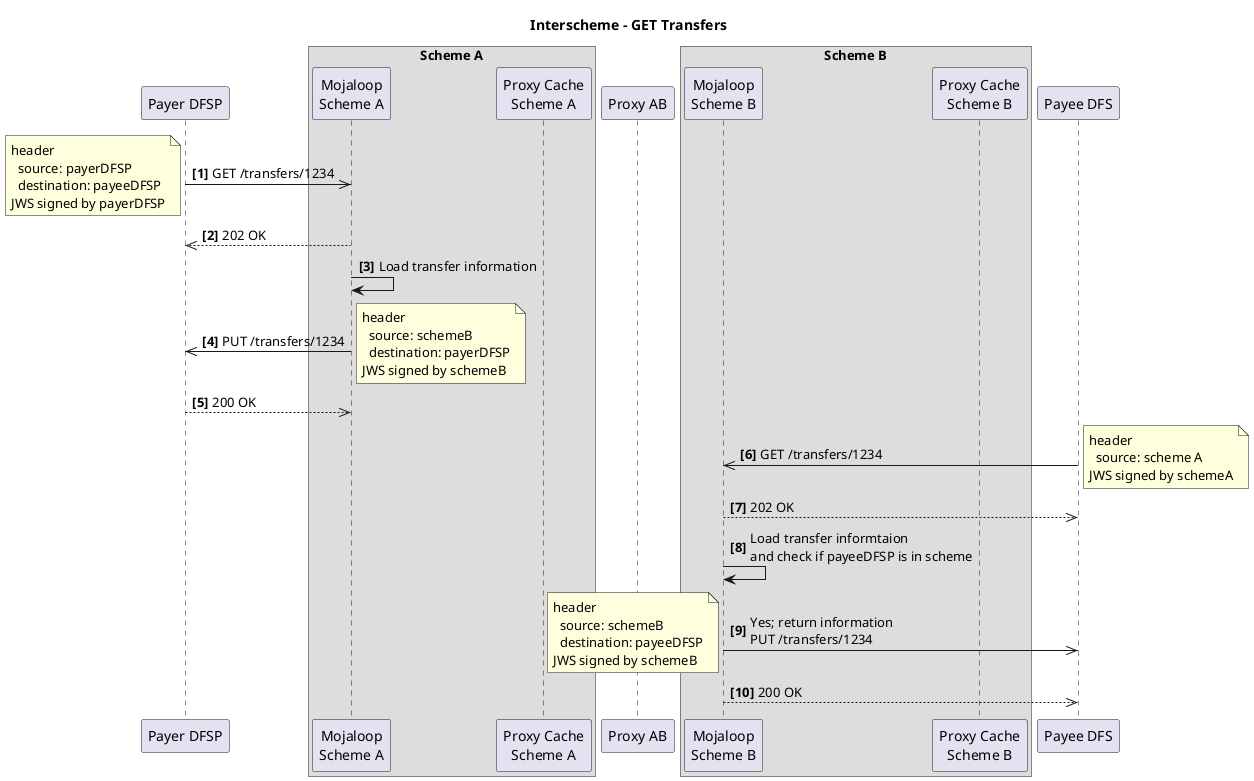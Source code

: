 @startuml

title Interscheme - GET Transfers

participant "Payer DFSP" as payerDFSP
box Scheme A
  participant "Mojaloop\nScheme A" as schemeA
  participant "Proxy Cache\nScheme A" as pc_A
end box
participant "Proxy AB" as xnp
box Scheme B
  participant "Mojaloop\nScheme B" as schemeB
  participant "Proxy Cache\nScheme B" as pc_B
end box
participant "Payee DFS" as payeeDFSP

autonumber 1 "<b>[0]"

payerDFSP ->> schemeA: GET /transfers/1234
note left
header 
  source: payerDFSP
  destination: payeeDFSP
JWS signed by payerDFSP
end note
schemeA -->> payerDFSP: 202 OK
schemeA -> schemeA: Load transfer information


schemeA->>payerDFSP: PUT /transfers/1234
note right
header 
  source: schemeB
  destination: payerDFSP
JWS signed by schemeB
end note
payerDFSP -->> schemeA: 200 OK

payeeDFSP->>schemeB: GET /transfers/1234
note right
header 
  source: scheme A
JWS signed by schemeA
end note
schemeB -->> payeeDFSP: 202 OK
schemeB -> schemeB: Load transfer informtaion\nand check if payeeDFSP is in scheme
schemeB->>payeeDFSP: Yes; return information\nPUT /transfers/1234
note left
header 
  source: schemeB
  destination: payeeDFSP
JWS signed by schemeB
end note
schemeB -->> payeeDFSP: 200 OK


@enduml
